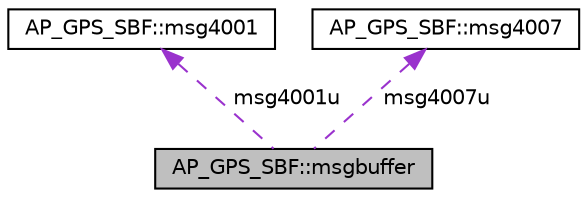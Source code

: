 digraph "AP_GPS_SBF::msgbuffer"
{
 // INTERACTIVE_SVG=YES
  edge [fontname="Helvetica",fontsize="10",labelfontname="Helvetica",labelfontsize="10"];
  node [fontname="Helvetica",fontsize="10",shape=record];
  Node1 [label="AP_GPS_SBF::msgbuffer",height=0.2,width=0.4,color="black", fillcolor="grey75", style="filled", fontcolor="black"];
  Node2 -> Node1 [dir="back",color="darkorchid3",fontsize="10",style="dashed",label=" msg4001u" ,fontname="Helvetica"];
  Node2 [label="AP_GPS_SBF::msg4001",height=0.2,width=0.4,color="black", fillcolor="white", style="filled",URL="$structAP__GPS__SBF_1_1msg4001.html"];
  Node3 -> Node1 [dir="back",color="darkorchid3",fontsize="10",style="dashed",label=" msg4007u" ,fontname="Helvetica"];
  Node3 [label="AP_GPS_SBF::msg4007",height=0.2,width=0.4,color="black", fillcolor="white", style="filled",URL="$structAP__GPS__SBF_1_1msg4007.html"];
}
